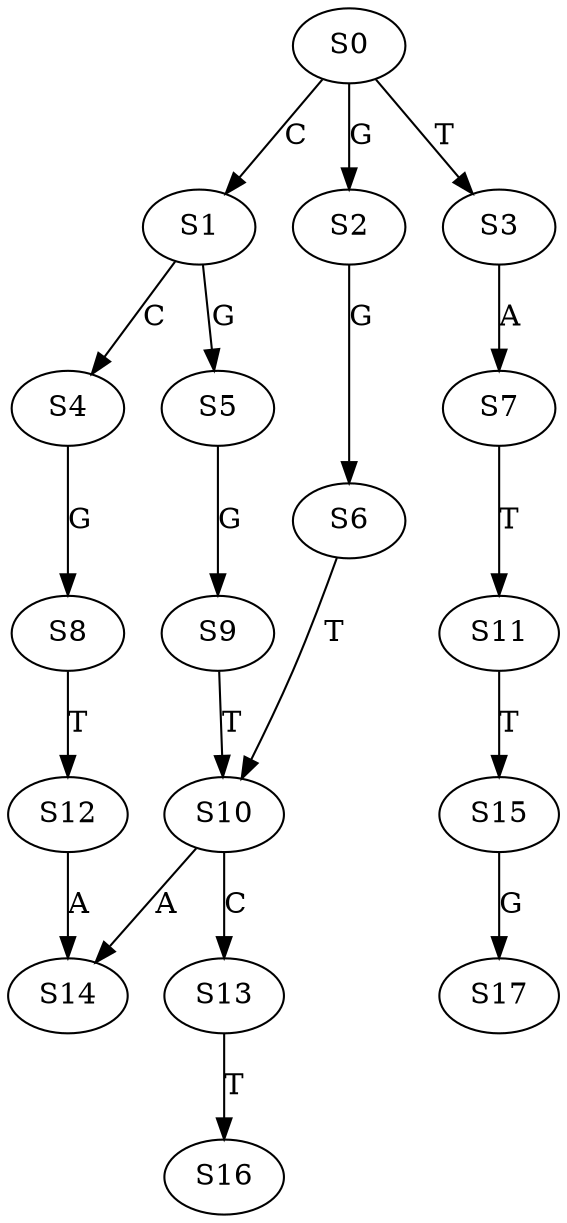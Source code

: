 strict digraph  {
	S0 -> S1 [ label = C ];
	S0 -> S2 [ label = G ];
	S0 -> S3 [ label = T ];
	S1 -> S4 [ label = C ];
	S1 -> S5 [ label = G ];
	S2 -> S6 [ label = G ];
	S3 -> S7 [ label = A ];
	S4 -> S8 [ label = G ];
	S5 -> S9 [ label = G ];
	S6 -> S10 [ label = T ];
	S7 -> S11 [ label = T ];
	S8 -> S12 [ label = T ];
	S9 -> S10 [ label = T ];
	S10 -> S13 [ label = C ];
	S10 -> S14 [ label = A ];
	S11 -> S15 [ label = T ];
	S12 -> S14 [ label = A ];
	S13 -> S16 [ label = T ];
	S15 -> S17 [ label = G ];
}
